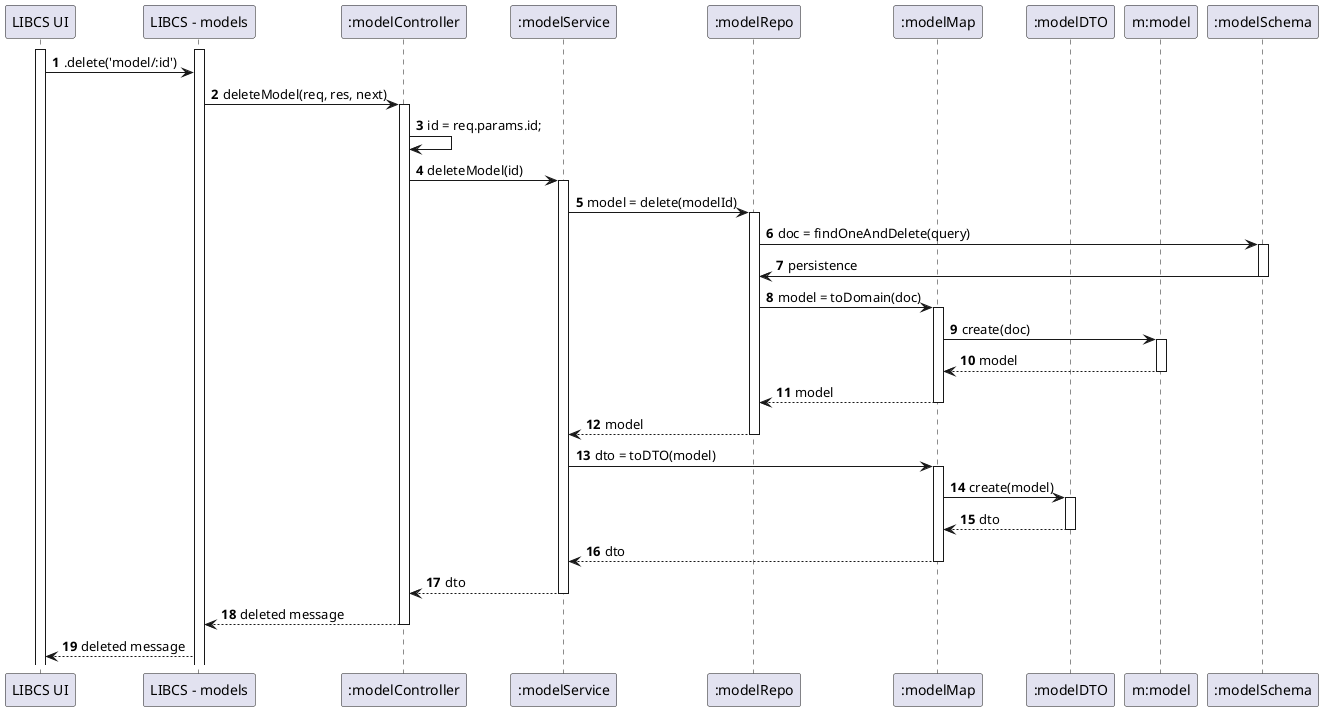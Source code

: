 @startuml

autonumber
participant "LIBCS UI" as UI
participant "LIBCS - models" as API
participant ":modelController" as BC
participant ":modelService" as BS
participant ":modelRepo" as BR
participant ":modelMap" as BM
participant ":modelDTO" as DTO
participant "m:model" as B
participant ":modelSchema" as BSchema


activate UI
activate API
UI -> API : .delete('model/:id')
API -> BC : deleteModel(req, res, next)
activate BC
BC -> BC : id = req.params.id;
BC -> BS : deleteModel(id)
activate BS
BS -> BR : model = delete(modelId)
activate BR
BR -> BSchema : doc = findOneAndDelete(query)
activate BSchema
BSchema -> BR : persistence
deactivate BSchema
BR -> BM : model = toDomain(doc)
activate BM
BM -> B : create(doc)
activate B
B --> BM : model
deactivate B
BM --> BR : model
deactivate BM
BR --> BS : model
deactivate BR
BS -> BM : dto = toDTO(model)
activate BM
BM -> DTO : create(model)
activate DTO
DTO --> BM : dto
deactivate DTO
BM --> BS : dto
deactivate BM
BS --> BC : dto
deactivate BS
BC --> API : deleted message
deactivate BC
API --> UI : deleted message


@enduml
